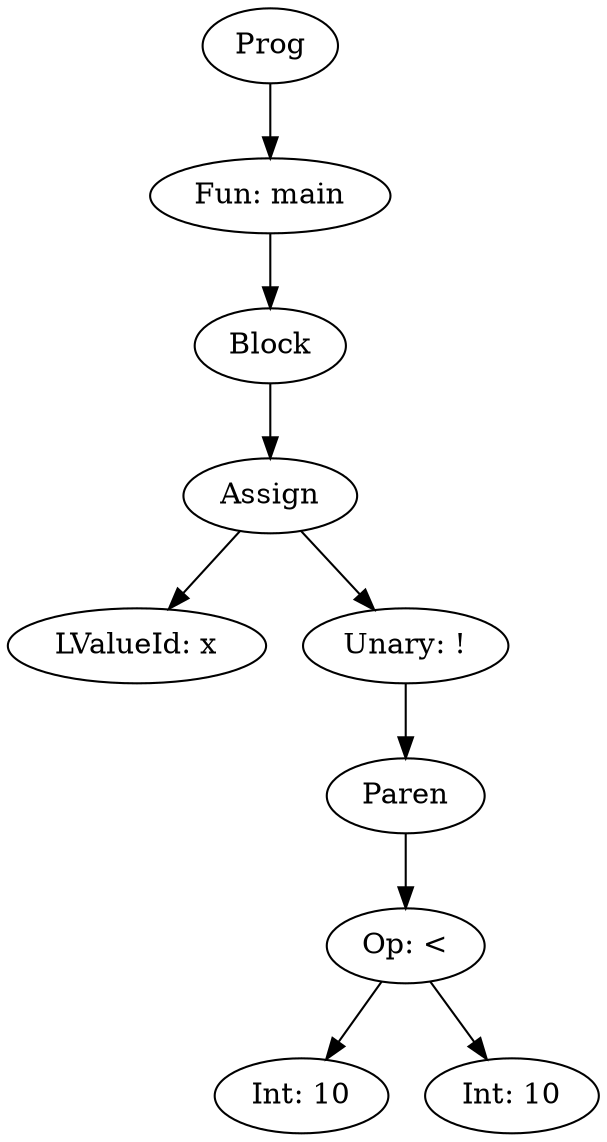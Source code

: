 digraph AST {
"Prog2085857771" [label="Prog"];
"Fun344560770" [label="Fun: main"];
"Prog2085857771" -> "Fun344560770";
"CmdBlock559450121" [label="Block"];
"Fun344560770" -> "CmdBlock559450121";
"CmdAssign716083600" [label="Assign"];
"CmdBlock559450121" -> "CmdAssign716083600";
"LValueId791885625" [label="LValueId: x"];
"CmdAssign716083600" -> "LValueId791885625";
"ExpUnaryOp2001112025" [label="Unary: !"];
"CmdAssign716083600" -> "ExpUnaryOp2001112025";
"ExpParen314265080" [label="Paren"];
"ExpUnaryOp2001112025" -> "ExpParen314265080";
"ExpBinOp1288141870" [label="Op: <"];
"ExpParen314265080" -> "ExpBinOp1288141870";
"ExpInt2054881392" [label="Int: 10"];
"ExpBinOp1288141870" -> "ExpInt2054881392";
"ExpInt2066940133" [label="Int: 10"];
"ExpBinOp1288141870" -> "ExpInt2066940133";
}
